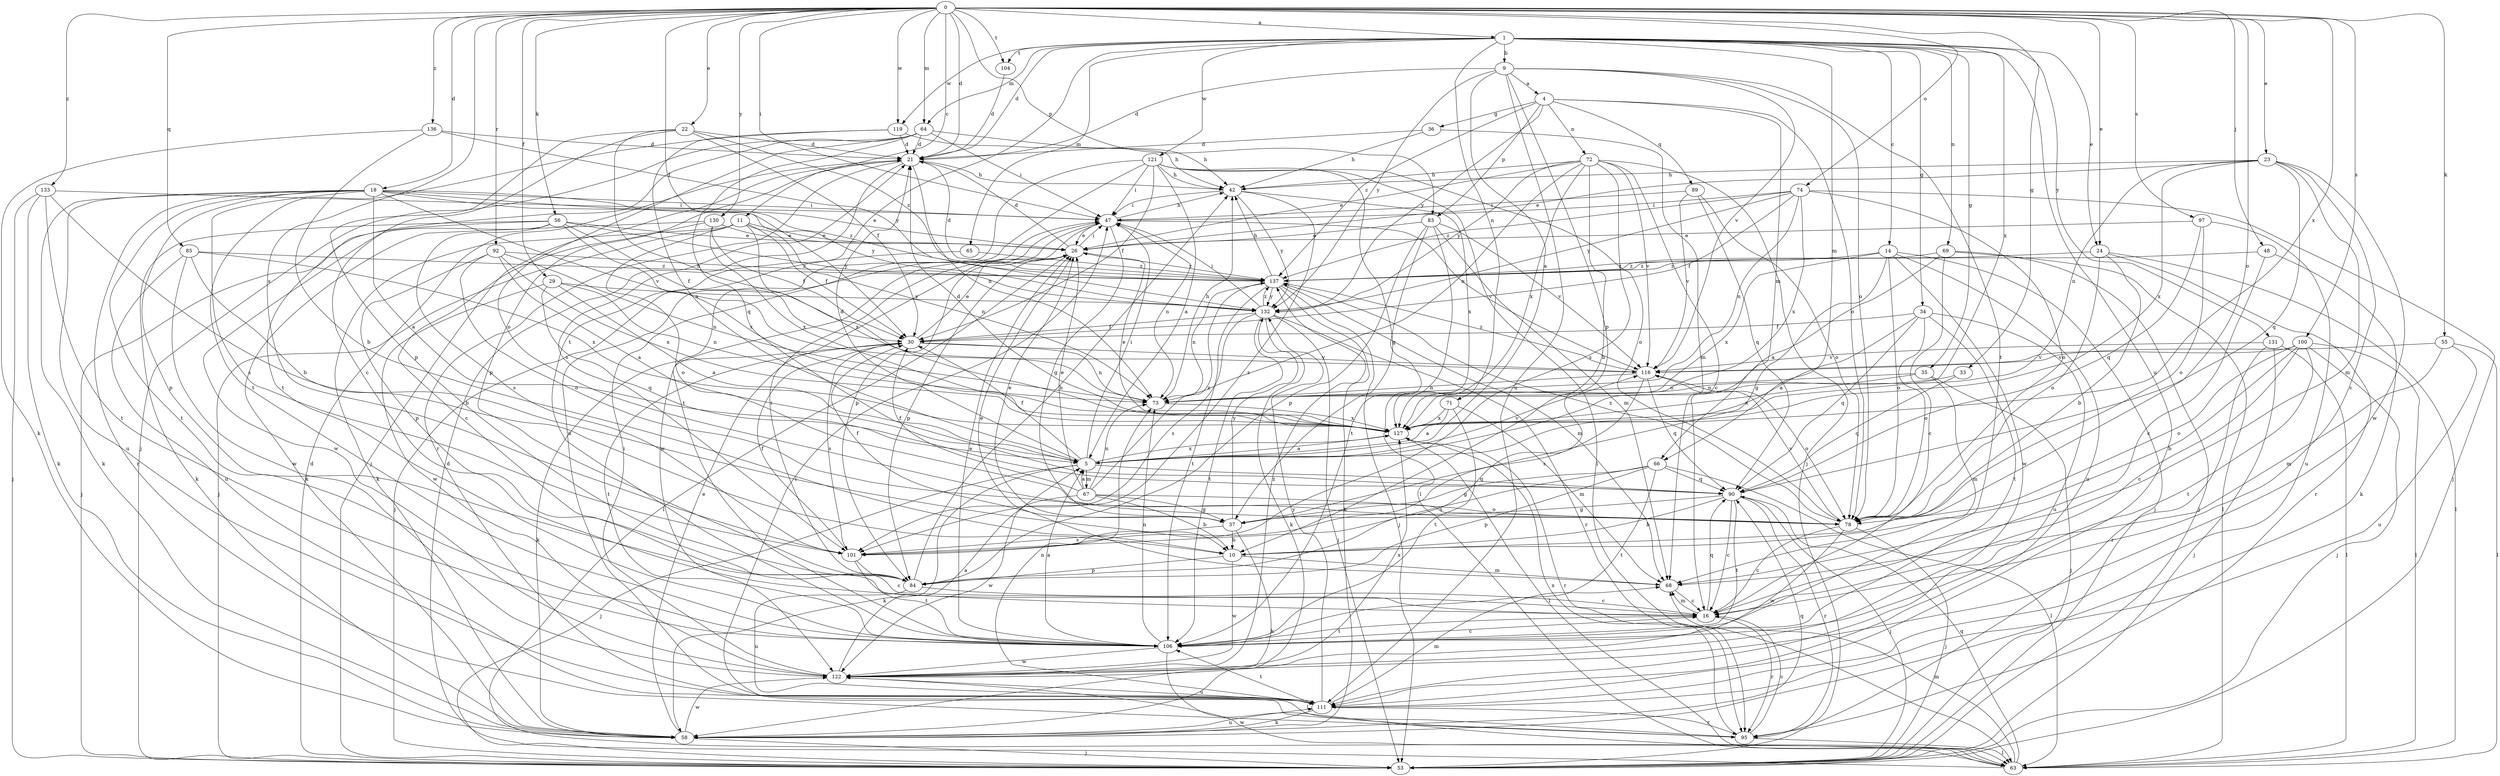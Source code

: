 strict digraph  {
0;
1;
4;
5;
9;
10;
11;
14;
16;
18;
21;
22;
23;
24;
26;
29;
30;
33;
34;
35;
36;
37;
42;
47;
48;
53;
55;
56;
58;
63;
64;
65;
66;
67;
68;
69;
71;
72;
73;
74;
78;
83;
84;
85;
89;
90;
92;
95;
97;
100;
101;
104;
106;
111;
116;
119;
121;
122;
127;
130;
131;
132;
133;
136;
137;
0 -> 1  [label=a];
0 -> 11  [label=c];
0 -> 18  [label=d];
0 -> 21  [label=d];
0 -> 22  [label=e];
0 -> 23  [label=e];
0 -> 24  [label=e];
0 -> 29  [label=f];
0 -> 30  [label=f];
0 -> 33  [label=g];
0 -> 47  [label=i];
0 -> 48  [label=j];
0 -> 55  [label=k];
0 -> 56  [label=k];
0 -> 64  [label=m];
0 -> 74  [label=o];
0 -> 78  [label=o];
0 -> 83  [label=p];
0 -> 85  [label=q];
0 -> 92  [label=r];
0 -> 97  [label=s];
0 -> 100  [label=s];
0 -> 101  [label=s];
0 -> 104  [label=t];
0 -> 119  [label=w];
0 -> 127  [label=x];
0 -> 130  [label=y];
0 -> 133  [label=z];
0 -> 136  [label=z];
1 -> 9  [label=b];
1 -> 14  [label=c];
1 -> 21  [label=d];
1 -> 24  [label=e];
1 -> 34  [label=g];
1 -> 35  [label=g];
1 -> 64  [label=m];
1 -> 65  [label=m];
1 -> 66  [label=m];
1 -> 69  [label=n];
1 -> 71  [label=n];
1 -> 104  [label=t];
1 -> 106  [label=t];
1 -> 111  [label=u];
1 -> 119  [label=w];
1 -> 121  [label=w];
1 -> 127  [label=x];
1 -> 131  [label=y];
4 -> 36  [label=g];
4 -> 66  [label=m];
4 -> 72  [label=n];
4 -> 78  [label=o];
4 -> 83  [label=p];
4 -> 89  [label=q];
4 -> 132  [label=y];
4 -> 137  [label=z];
5 -> 21  [label=d];
5 -> 30  [label=f];
5 -> 47  [label=i];
5 -> 53  [label=j];
5 -> 58  [label=k];
5 -> 67  [label=m];
5 -> 90  [label=q];
5 -> 116  [label=v];
5 -> 127  [label=x];
9 -> 4  [label=a];
9 -> 5  [label=a];
9 -> 21  [label=d];
9 -> 78  [label=o];
9 -> 84  [label=p];
9 -> 106  [label=t];
9 -> 111  [label=u];
9 -> 116  [label=v];
9 -> 132  [label=y];
10 -> 68  [label=m];
10 -> 84  [label=p];
10 -> 122  [label=w];
11 -> 26  [label=e];
11 -> 30  [label=f];
11 -> 53  [label=j];
11 -> 58  [label=k];
11 -> 73  [label=n];
11 -> 78  [label=o];
11 -> 127  [label=x];
14 -> 37  [label=g];
14 -> 53  [label=j];
14 -> 78  [label=o];
14 -> 111  [label=u];
14 -> 122  [label=w];
14 -> 127  [label=x];
14 -> 137  [label=z];
16 -> 68  [label=m];
16 -> 90  [label=q];
16 -> 95  [label=r];
16 -> 106  [label=t];
18 -> 5  [label=a];
18 -> 26  [label=e];
18 -> 47  [label=i];
18 -> 58  [label=k];
18 -> 84  [label=p];
18 -> 95  [label=r];
18 -> 101  [label=s];
18 -> 106  [label=t];
18 -> 111  [label=u];
18 -> 116  [label=v];
18 -> 132  [label=y];
18 -> 137  [label=z];
21 -> 42  [label=h];
21 -> 53  [label=j];
21 -> 73  [label=n];
21 -> 84  [label=p];
21 -> 95  [label=r];
21 -> 101  [label=s];
22 -> 16  [label=c];
22 -> 21  [label=d];
22 -> 30  [label=f];
22 -> 73  [label=n];
22 -> 84  [label=p];
22 -> 137  [label=z];
23 -> 16  [label=c];
23 -> 26  [label=e];
23 -> 42  [label=h];
23 -> 68  [label=m];
23 -> 73  [label=n];
23 -> 90  [label=q];
23 -> 122  [label=w];
23 -> 127  [label=x];
24 -> 10  [label=b];
24 -> 63  [label=l];
24 -> 78  [label=o];
24 -> 95  [label=r];
24 -> 137  [label=z];
26 -> 21  [label=d];
26 -> 47  [label=i];
26 -> 63  [label=l];
26 -> 84  [label=p];
26 -> 137  [label=z];
29 -> 5  [label=a];
29 -> 73  [label=n];
29 -> 90  [label=q];
29 -> 122  [label=w];
29 -> 132  [label=y];
30 -> 26  [label=e];
30 -> 58  [label=k];
30 -> 73  [label=n];
30 -> 101  [label=s];
30 -> 106  [label=t];
30 -> 116  [label=v];
33 -> 73  [label=n];
33 -> 90  [label=q];
34 -> 5  [label=a];
34 -> 30  [label=f];
34 -> 78  [label=o];
34 -> 90  [label=q];
34 -> 106  [label=t];
34 -> 111  [label=u];
35 -> 53  [label=j];
35 -> 68  [label=m];
35 -> 73  [label=n];
35 -> 127  [label=x];
36 -> 21  [label=d];
36 -> 42  [label=h];
36 -> 68  [label=m];
37 -> 10  [label=b];
37 -> 26  [label=e];
37 -> 30  [label=f];
37 -> 58  [label=k];
37 -> 101  [label=s];
37 -> 132  [label=y];
42 -> 47  [label=i];
42 -> 101  [label=s];
42 -> 127  [label=x];
42 -> 132  [label=y];
47 -> 26  [label=e];
47 -> 37  [label=g];
47 -> 42  [label=h];
47 -> 73  [label=n];
47 -> 84  [label=p];
47 -> 116  [label=v];
47 -> 122  [label=w];
48 -> 16  [label=c];
48 -> 58  [label=k];
48 -> 137  [label=z];
53 -> 21  [label=d];
55 -> 63  [label=l];
55 -> 68  [label=m];
55 -> 111  [label=u];
55 -> 116  [label=v];
56 -> 26  [label=e];
56 -> 30  [label=f];
56 -> 53  [label=j];
56 -> 58  [label=k];
56 -> 101  [label=s];
56 -> 122  [label=w];
56 -> 127  [label=x];
56 -> 132  [label=y];
58 -> 26  [label=e];
58 -> 53  [label=j];
58 -> 90  [label=q];
58 -> 111  [label=u];
58 -> 122  [label=w];
63 -> 21  [label=d];
63 -> 68  [label=m];
63 -> 90  [label=q];
63 -> 122  [label=w];
64 -> 21  [label=d];
64 -> 42  [label=h];
64 -> 47  [label=i];
64 -> 53  [label=j];
64 -> 78  [label=o];
64 -> 90  [label=q];
64 -> 106  [label=t];
65 -> 53  [label=j];
65 -> 137  [label=z];
66 -> 37  [label=g];
66 -> 63  [label=l];
66 -> 84  [label=p];
66 -> 90  [label=q];
66 -> 101  [label=s];
66 -> 106  [label=t];
67 -> 5  [label=a];
67 -> 10  [label=b];
67 -> 26  [label=e];
67 -> 30  [label=f];
67 -> 37  [label=g];
67 -> 73  [label=n];
67 -> 78  [label=o];
67 -> 122  [label=w];
67 -> 137  [label=z];
68 -> 16  [label=c];
68 -> 26  [label=e];
69 -> 5  [label=a];
69 -> 16  [label=c];
69 -> 53  [label=j];
69 -> 63  [label=l];
69 -> 137  [label=z];
71 -> 5  [label=a];
71 -> 68  [label=m];
71 -> 106  [label=t];
71 -> 127  [label=x];
72 -> 10  [label=b];
72 -> 16  [label=c];
72 -> 26  [label=e];
72 -> 42  [label=h];
72 -> 53  [label=j];
72 -> 73  [label=n];
72 -> 101  [label=s];
72 -> 116  [label=v];
72 -> 127  [label=x];
72 -> 132  [label=y];
73 -> 42  [label=h];
73 -> 127  [label=x];
74 -> 30  [label=f];
74 -> 47  [label=i];
74 -> 53  [label=j];
74 -> 73  [label=n];
74 -> 78  [label=o];
74 -> 127  [label=x];
74 -> 132  [label=y];
74 -> 137  [label=z];
78 -> 16  [label=c];
78 -> 53  [label=j];
78 -> 116  [label=v];
78 -> 122  [label=w];
78 -> 137  [label=z];
83 -> 26  [label=e];
83 -> 63  [label=l];
83 -> 68  [label=m];
83 -> 84  [label=p];
83 -> 106  [label=t];
83 -> 116  [label=v];
84 -> 16  [label=c];
84 -> 42  [label=h];
84 -> 47  [label=i];
84 -> 111  [label=u];
85 -> 10  [label=b];
85 -> 111  [label=u];
85 -> 122  [label=w];
85 -> 127  [label=x];
85 -> 137  [label=z];
89 -> 47  [label=i];
89 -> 78  [label=o];
89 -> 90  [label=q];
89 -> 116  [label=v];
90 -> 10  [label=b];
90 -> 16  [label=c];
90 -> 37  [label=g];
90 -> 53  [label=j];
90 -> 95  [label=r];
90 -> 106  [label=t];
92 -> 5  [label=a];
92 -> 73  [label=n];
92 -> 78  [label=o];
92 -> 84  [label=p];
92 -> 127  [label=x];
92 -> 137  [label=z];
95 -> 16  [label=c];
95 -> 47  [label=i];
95 -> 63  [label=l];
95 -> 127  [label=x];
97 -> 26  [label=e];
97 -> 78  [label=o];
97 -> 90  [label=q];
97 -> 111  [label=u];
100 -> 10  [label=b];
100 -> 16  [label=c];
100 -> 53  [label=j];
100 -> 63  [label=l];
100 -> 78  [label=o];
100 -> 106  [label=t];
100 -> 116  [label=v];
101 -> 16  [label=c];
101 -> 30  [label=f];
101 -> 106  [label=t];
104 -> 21  [label=d];
106 -> 5  [label=a];
106 -> 16  [label=c];
106 -> 26  [label=e];
106 -> 63  [label=l];
106 -> 73  [label=n];
106 -> 122  [label=w];
111 -> 58  [label=k];
111 -> 68  [label=m];
111 -> 73  [label=n];
111 -> 95  [label=r];
111 -> 106  [label=t];
111 -> 132  [label=y];
116 -> 73  [label=n];
116 -> 78  [label=o];
116 -> 90  [label=q];
116 -> 101  [label=s];
116 -> 137  [label=z];
119 -> 5  [label=a];
119 -> 21  [label=d];
119 -> 42  [label=h];
119 -> 106  [label=t];
121 -> 5  [label=a];
121 -> 30  [label=f];
121 -> 37  [label=g];
121 -> 42  [label=h];
121 -> 47  [label=i];
121 -> 63  [label=l];
121 -> 78  [label=o];
121 -> 106  [label=t];
121 -> 111  [label=u];
122 -> 5  [label=a];
122 -> 47  [label=i];
122 -> 111  [label=u];
122 -> 127  [label=x];
122 -> 137  [label=z];
127 -> 5  [label=a];
127 -> 21  [label=d];
127 -> 26  [label=e];
127 -> 63  [label=l];
127 -> 95  [label=r];
130 -> 16  [label=c];
130 -> 26  [label=e];
130 -> 30  [label=f];
130 -> 58  [label=k];
130 -> 127  [label=x];
131 -> 53  [label=j];
131 -> 63  [label=l];
131 -> 95  [label=r];
131 -> 116  [label=v];
132 -> 30  [label=f];
132 -> 47  [label=i];
132 -> 53  [label=j];
132 -> 58  [label=k];
132 -> 95  [label=r];
132 -> 101  [label=s];
132 -> 106  [label=t];
132 -> 137  [label=z];
133 -> 10  [label=b];
133 -> 47  [label=i];
133 -> 53  [label=j];
133 -> 58  [label=k];
133 -> 106  [label=t];
136 -> 10  [label=b];
136 -> 21  [label=d];
136 -> 58  [label=k];
136 -> 132  [label=y];
137 -> 21  [label=d];
137 -> 42  [label=h];
137 -> 53  [label=j];
137 -> 58  [label=k];
137 -> 68  [label=m];
137 -> 73  [label=n];
137 -> 106  [label=t];
137 -> 132  [label=y];
}
